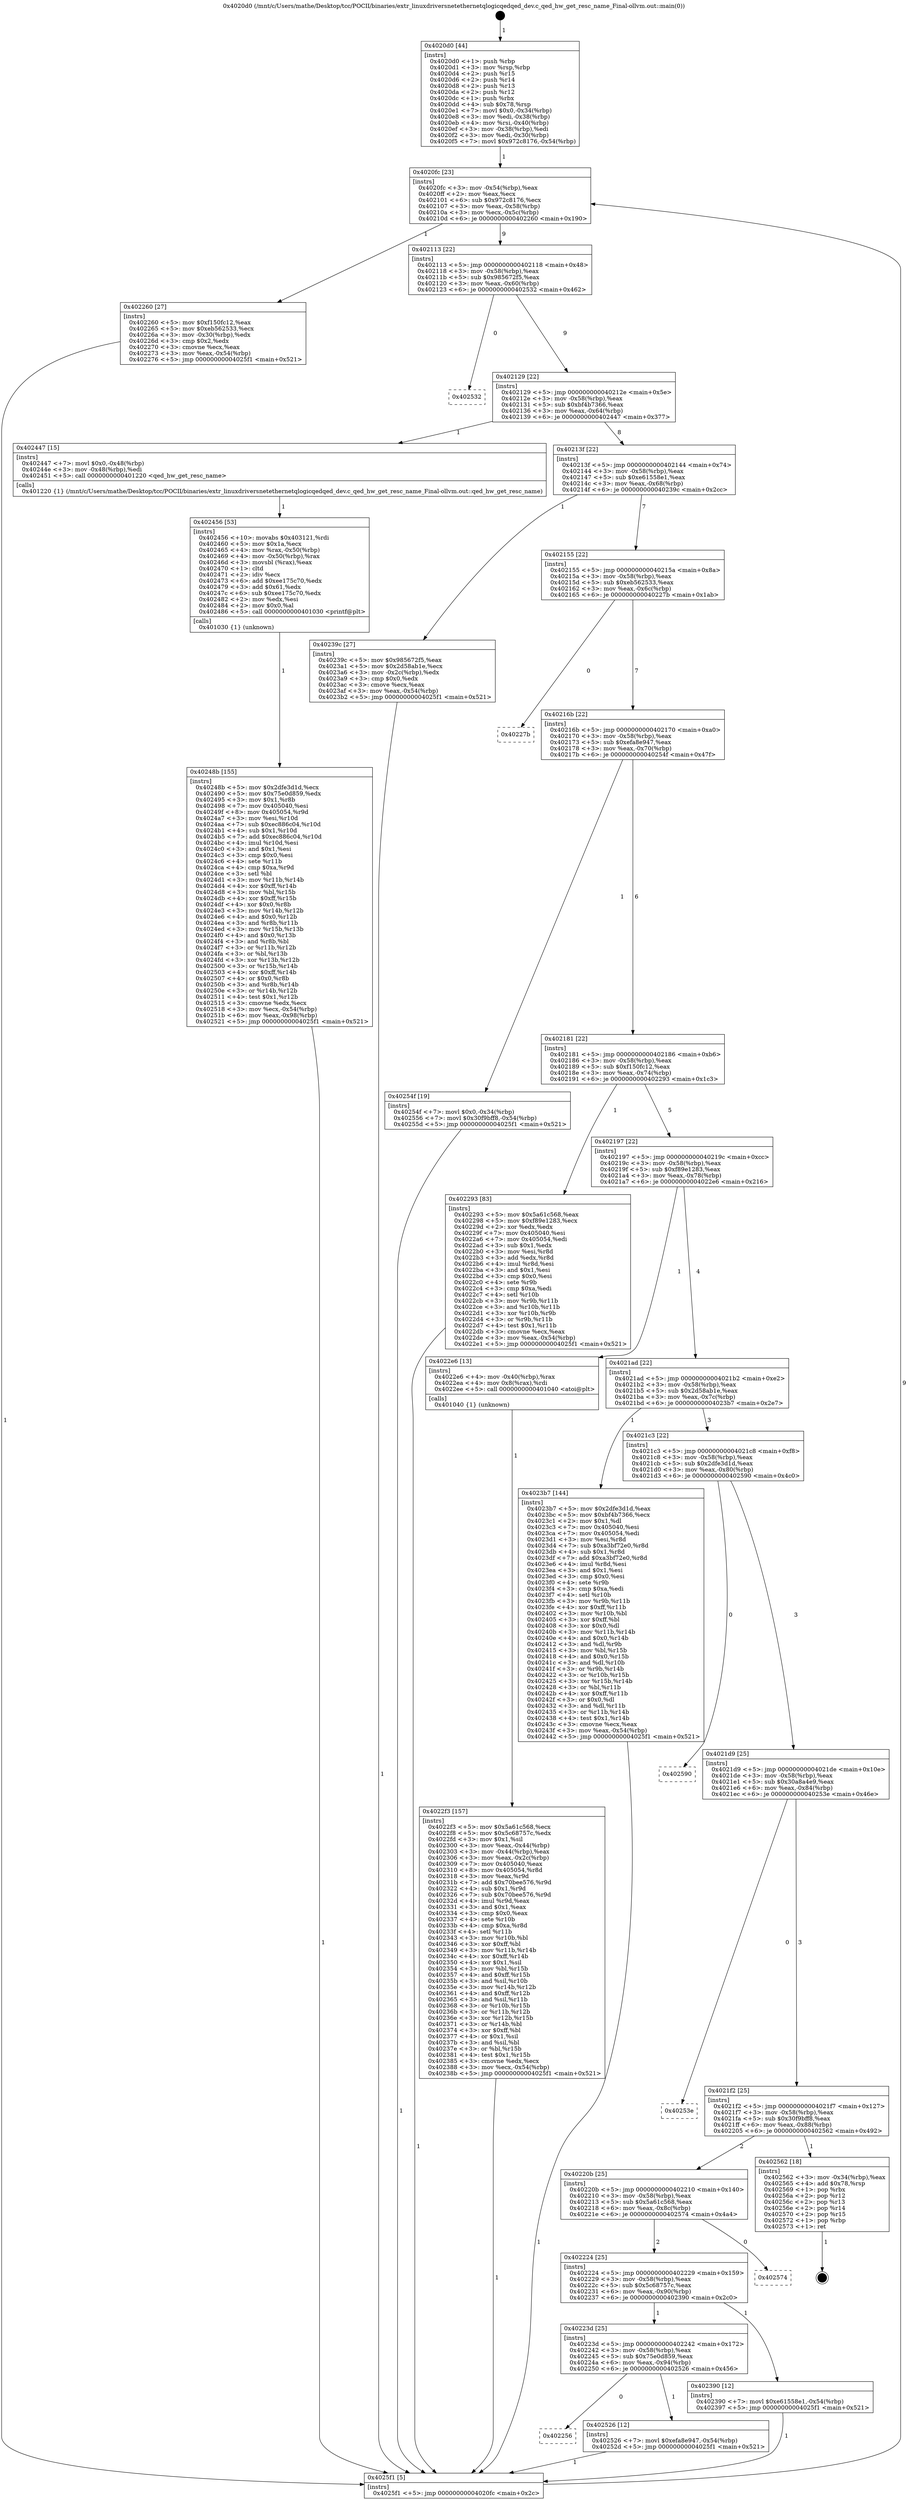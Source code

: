 digraph "0x4020d0" {
  label = "0x4020d0 (/mnt/c/Users/mathe/Desktop/tcc/POCII/binaries/extr_linuxdriversnetethernetqlogicqedqed_dev.c_qed_hw_get_resc_name_Final-ollvm.out::main(0))"
  labelloc = "t"
  node[shape=record]

  Entry [label="",width=0.3,height=0.3,shape=circle,fillcolor=black,style=filled]
  "0x4020fc" [label="{
     0x4020fc [23]\l
     | [instrs]\l
     &nbsp;&nbsp;0x4020fc \<+3\>: mov -0x54(%rbp),%eax\l
     &nbsp;&nbsp;0x4020ff \<+2\>: mov %eax,%ecx\l
     &nbsp;&nbsp;0x402101 \<+6\>: sub $0x972c8176,%ecx\l
     &nbsp;&nbsp;0x402107 \<+3\>: mov %eax,-0x58(%rbp)\l
     &nbsp;&nbsp;0x40210a \<+3\>: mov %ecx,-0x5c(%rbp)\l
     &nbsp;&nbsp;0x40210d \<+6\>: je 0000000000402260 \<main+0x190\>\l
  }"]
  "0x402260" [label="{
     0x402260 [27]\l
     | [instrs]\l
     &nbsp;&nbsp;0x402260 \<+5\>: mov $0xf150fc12,%eax\l
     &nbsp;&nbsp;0x402265 \<+5\>: mov $0xeb562533,%ecx\l
     &nbsp;&nbsp;0x40226a \<+3\>: mov -0x30(%rbp),%edx\l
     &nbsp;&nbsp;0x40226d \<+3\>: cmp $0x2,%edx\l
     &nbsp;&nbsp;0x402270 \<+3\>: cmovne %ecx,%eax\l
     &nbsp;&nbsp;0x402273 \<+3\>: mov %eax,-0x54(%rbp)\l
     &nbsp;&nbsp;0x402276 \<+5\>: jmp 00000000004025f1 \<main+0x521\>\l
  }"]
  "0x402113" [label="{
     0x402113 [22]\l
     | [instrs]\l
     &nbsp;&nbsp;0x402113 \<+5\>: jmp 0000000000402118 \<main+0x48\>\l
     &nbsp;&nbsp;0x402118 \<+3\>: mov -0x58(%rbp),%eax\l
     &nbsp;&nbsp;0x40211b \<+5\>: sub $0x985672f5,%eax\l
     &nbsp;&nbsp;0x402120 \<+3\>: mov %eax,-0x60(%rbp)\l
     &nbsp;&nbsp;0x402123 \<+6\>: je 0000000000402532 \<main+0x462\>\l
  }"]
  "0x4025f1" [label="{
     0x4025f1 [5]\l
     | [instrs]\l
     &nbsp;&nbsp;0x4025f1 \<+5\>: jmp 00000000004020fc \<main+0x2c\>\l
  }"]
  "0x4020d0" [label="{
     0x4020d0 [44]\l
     | [instrs]\l
     &nbsp;&nbsp;0x4020d0 \<+1\>: push %rbp\l
     &nbsp;&nbsp;0x4020d1 \<+3\>: mov %rsp,%rbp\l
     &nbsp;&nbsp;0x4020d4 \<+2\>: push %r15\l
     &nbsp;&nbsp;0x4020d6 \<+2\>: push %r14\l
     &nbsp;&nbsp;0x4020d8 \<+2\>: push %r13\l
     &nbsp;&nbsp;0x4020da \<+2\>: push %r12\l
     &nbsp;&nbsp;0x4020dc \<+1\>: push %rbx\l
     &nbsp;&nbsp;0x4020dd \<+4\>: sub $0x78,%rsp\l
     &nbsp;&nbsp;0x4020e1 \<+7\>: movl $0x0,-0x34(%rbp)\l
     &nbsp;&nbsp;0x4020e8 \<+3\>: mov %edi,-0x38(%rbp)\l
     &nbsp;&nbsp;0x4020eb \<+4\>: mov %rsi,-0x40(%rbp)\l
     &nbsp;&nbsp;0x4020ef \<+3\>: mov -0x38(%rbp),%edi\l
     &nbsp;&nbsp;0x4020f2 \<+3\>: mov %edi,-0x30(%rbp)\l
     &nbsp;&nbsp;0x4020f5 \<+7\>: movl $0x972c8176,-0x54(%rbp)\l
  }"]
  Exit [label="",width=0.3,height=0.3,shape=circle,fillcolor=black,style=filled,peripheries=2]
  "0x402532" [label="{
     0x402532\l
  }", style=dashed]
  "0x402129" [label="{
     0x402129 [22]\l
     | [instrs]\l
     &nbsp;&nbsp;0x402129 \<+5\>: jmp 000000000040212e \<main+0x5e\>\l
     &nbsp;&nbsp;0x40212e \<+3\>: mov -0x58(%rbp),%eax\l
     &nbsp;&nbsp;0x402131 \<+5\>: sub $0xbf4b7366,%eax\l
     &nbsp;&nbsp;0x402136 \<+3\>: mov %eax,-0x64(%rbp)\l
     &nbsp;&nbsp;0x402139 \<+6\>: je 0000000000402447 \<main+0x377\>\l
  }"]
  "0x402256" [label="{
     0x402256\l
  }", style=dashed]
  "0x402447" [label="{
     0x402447 [15]\l
     | [instrs]\l
     &nbsp;&nbsp;0x402447 \<+7\>: movl $0x0,-0x48(%rbp)\l
     &nbsp;&nbsp;0x40244e \<+3\>: mov -0x48(%rbp),%edi\l
     &nbsp;&nbsp;0x402451 \<+5\>: call 0000000000401220 \<qed_hw_get_resc_name\>\l
     | [calls]\l
     &nbsp;&nbsp;0x401220 \{1\} (/mnt/c/Users/mathe/Desktop/tcc/POCII/binaries/extr_linuxdriversnetethernetqlogicqedqed_dev.c_qed_hw_get_resc_name_Final-ollvm.out::qed_hw_get_resc_name)\l
  }"]
  "0x40213f" [label="{
     0x40213f [22]\l
     | [instrs]\l
     &nbsp;&nbsp;0x40213f \<+5\>: jmp 0000000000402144 \<main+0x74\>\l
     &nbsp;&nbsp;0x402144 \<+3\>: mov -0x58(%rbp),%eax\l
     &nbsp;&nbsp;0x402147 \<+5\>: sub $0xe61558e1,%eax\l
     &nbsp;&nbsp;0x40214c \<+3\>: mov %eax,-0x68(%rbp)\l
     &nbsp;&nbsp;0x40214f \<+6\>: je 000000000040239c \<main+0x2cc\>\l
  }"]
  "0x402526" [label="{
     0x402526 [12]\l
     | [instrs]\l
     &nbsp;&nbsp;0x402526 \<+7\>: movl $0xefa8e947,-0x54(%rbp)\l
     &nbsp;&nbsp;0x40252d \<+5\>: jmp 00000000004025f1 \<main+0x521\>\l
  }"]
  "0x40239c" [label="{
     0x40239c [27]\l
     | [instrs]\l
     &nbsp;&nbsp;0x40239c \<+5\>: mov $0x985672f5,%eax\l
     &nbsp;&nbsp;0x4023a1 \<+5\>: mov $0x2d58ab1e,%ecx\l
     &nbsp;&nbsp;0x4023a6 \<+3\>: mov -0x2c(%rbp),%edx\l
     &nbsp;&nbsp;0x4023a9 \<+3\>: cmp $0x0,%edx\l
     &nbsp;&nbsp;0x4023ac \<+3\>: cmove %ecx,%eax\l
     &nbsp;&nbsp;0x4023af \<+3\>: mov %eax,-0x54(%rbp)\l
     &nbsp;&nbsp;0x4023b2 \<+5\>: jmp 00000000004025f1 \<main+0x521\>\l
  }"]
  "0x402155" [label="{
     0x402155 [22]\l
     | [instrs]\l
     &nbsp;&nbsp;0x402155 \<+5\>: jmp 000000000040215a \<main+0x8a\>\l
     &nbsp;&nbsp;0x40215a \<+3\>: mov -0x58(%rbp),%eax\l
     &nbsp;&nbsp;0x40215d \<+5\>: sub $0xeb562533,%eax\l
     &nbsp;&nbsp;0x402162 \<+3\>: mov %eax,-0x6c(%rbp)\l
     &nbsp;&nbsp;0x402165 \<+6\>: je 000000000040227b \<main+0x1ab\>\l
  }"]
  "0x40248b" [label="{
     0x40248b [155]\l
     | [instrs]\l
     &nbsp;&nbsp;0x40248b \<+5\>: mov $0x2dfe3d1d,%ecx\l
     &nbsp;&nbsp;0x402490 \<+5\>: mov $0x75e0d859,%edx\l
     &nbsp;&nbsp;0x402495 \<+3\>: mov $0x1,%r8b\l
     &nbsp;&nbsp;0x402498 \<+7\>: mov 0x405040,%esi\l
     &nbsp;&nbsp;0x40249f \<+8\>: mov 0x405054,%r9d\l
     &nbsp;&nbsp;0x4024a7 \<+3\>: mov %esi,%r10d\l
     &nbsp;&nbsp;0x4024aa \<+7\>: sub $0xec886c04,%r10d\l
     &nbsp;&nbsp;0x4024b1 \<+4\>: sub $0x1,%r10d\l
     &nbsp;&nbsp;0x4024b5 \<+7\>: add $0xec886c04,%r10d\l
     &nbsp;&nbsp;0x4024bc \<+4\>: imul %r10d,%esi\l
     &nbsp;&nbsp;0x4024c0 \<+3\>: and $0x1,%esi\l
     &nbsp;&nbsp;0x4024c3 \<+3\>: cmp $0x0,%esi\l
     &nbsp;&nbsp;0x4024c6 \<+4\>: sete %r11b\l
     &nbsp;&nbsp;0x4024ca \<+4\>: cmp $0xa,%r9d\l
     &nbsp;&nbsp;0x4024ce \<+3\>: setl %bl\l
     &nbsp;&nbsp;0x4024d1 \<+3\>: mov %r11b,%r14b\l
     &nbsp;&nbsp;0x4024d4 \<+4\>: xor $0xff,%r14b\l
     &nbsp;&nbsp;0x4024d8 \<+3\>: mov %bl,%r15b\l
     &nbsp;&nbsp;0x4024db \<+4\>: xor $0xff,%r15b\l
     &nbsp;&nbsp;0x4024df \<+4\>: xor $0x0,%r8b\l
     &nbsp;&nbsp;0x4024e3 \<+3\>: mov %r14b,%r12b\l
     &nbsp;&nbsp;0x4024e6 \<+4\>: and $0x0,%r12b\l
     &nbsp;&nbsp;0x4024ea \<+3\>: and %r8b,%r11b\l
     &nbsp;&nbsp;0x4024ed \<+3\>: mov %r15b,%r13b\l
     &nbsp;&nbsp;0x4024f0 \<+4\>: and $0x0,%r13b\l
     &nbsp;&nbsp;0x4024f4 \<+3\>: and %r8b,%bl\l
     &nbsp;&nbsp;0x4024f7 \<+3\>: or %r11b,%r12b\l
     &nbsp;&nbsp;0x4024fa \<+3\>: or %bl,%r13b\l
     &nbsp;&nbsp;0x4024fd \<+3\>: xor %r13b,%r12b\l
     &nbsp;&nbsp;0x402500 \<+3\>: or %r15b,%r14b\l
     &nbsp;&nbsp;0x402503 \<+4\>: xor $0xff,%r14b\l
     &nbsp;&nbsp;0x402507 \<+4\>: or $0x0,%r8b\l
     &nbsp;&nbsp;0x40250b \<+3\>: and %r8b,%r14b\l
     &nbsp;&nbsp;0x40250e \<+3\>: or %r14b,%r12b\l
     &nbsp;&nbsp;0x402511 \<+4\>: test $0x1,%r12b\l
     &nbsp;&nbsp;0x402515 \<+3\>: cmovne %edx,%ecx\l
     &nbsp;&nbsp;0x402518 \<+3\>: mov %ecx,-0x54(%rbp)\l
     &nbsp;&nbsp;0x40251b \<+6\>: mov %eax,-0x98(%rbp)\l
     &nbsp;&nbsp;0x402521 \<+5\>: jmp 00000000004025f1 \<main+0x521\>\l
  }"]
  "0x40227b" [label="{
     0x40227b\l
  }", style=dashed]
  "0x40216b" [label="{
     0x40216b [22]\l
     | [instrs]\l
     &nbsp;&nbsp;0x40216b \<+5\>: jmp 0000000000402170 \<main+0xa0\>\l
     &nbsp;&nbsp;0x402170 \<+3\>: mov -0x58(%rbp),%eax\l
     &nbsp;&nbsp;0x402173 \<+5\>: sub $0xefa8e947,%eax\l
     &nbsp;&nbsp;0x402178 \<+3\>: mov %eax,-0x70(%rbp)\l
     &nbsp;&nbsp;0x40217b \<+6\>: je 000000000040254f \<main+0x47f\>\l
  }"]
  "0x402456" [label="{
     0x402456 [53]\l
     | [instrs]\l
     &nbsp;&nbsp;0x402456 \<+10\>: movabs $0x403121,%rdi\l
     &nbsp;&nbsp;0x402460 \<+5\>: mov $0x1a,%ecx\l
     &nbsp;&nbsp;0x402465 \<+4\>: mov %rax,-0x50(%rbp)\l
     &nbsp;&nbsp;0x402469 \<+4\>: mov -0x50(%rbp),%rax\l
     &nbsp;&nbsp;0x40246d \<+3\>: movsbl (%rax),%eax\l
     &nbsp;&nbsp;0x402470 \<+1\>: cltd\l
     &nbsp;&nbsp;0x402471 \<+2\>: idiv %ecx\l
     &nbsp;&nbsp;0x402473 \<+6\>: add $0xee175c70,%edx\l
     &nbsp;&nbsp;0x402479 \<+3\>: add $0x61,%edx\l
     &nbsp;&nbsp;0x40247c \<+6\>: sub $0xee175c70,%edx\l
     &nbsp;&nbsp;0x402482 \<+2\>: mov %edx,%esi\l
     &nbsp;&nbsp;0x402484 \<+2\>: mov $0x0,%al\l
     &nbsp;&nbsp;0x402486 \<+5\>: call 0000000000401030 \<printf@plt\>\l
     | [calls]\l
     &nbsp;&nbsp;0x401030 \{1\} (unknown)\l
  }"]
  "0x40254f" [label="{
     0x40254f [19]\l
     | [instrs]\l
     &nbsp;&nbsp;0x40254f \<+7\>: movl $0x0,-0x34(%rbp)\l
     &nbsp;&nbsp;0x402556 \<+7\>: movl $0x30f9bff8,-0x54(%rbp)\l
     &nbsp;&nbsp;0x40255d \<+5\>: jmp 00000000004025f1 \<main+0x521\>\l
  }"]
  "0x402181" [label="{
     0x402181 [22]\l
     | [instrs]\l
     &nbsp;&nbsp;0x402181 \<+5\>: jmp 0000000000402186 \<main+0xb6\>\l
     &nbsp;&nbsp;0x402186 \<+3\>: mov -0x58(%rbp),%eax\l
     &nbsp;&nbsp;0x402189 \<+5\>: sub $0xf150fc12,%eax\l
     &nbsp;&nbsp;0x40218e \<+3\>: mov %eax,-0x74(%rbp)\l
     &nbsp;&nbsp;0x402191 \<+6\>: je 0000000000402293 \<main+0x1c3\>\l
  }"]
  "0x40223d" [label="{
     0x40223d [25]\l
     | [instrs]\l
     &nbsp;&nbsp;0x40223d \<+5\>: jmp 0000000000402242 \<main+0x172\>\l
     &nbsp;&nbsp;0x402242 \<+3\>: mov -0x58(%rbp),%eax\l
     &nbsp;&nbsp;0x402245 \<+5\>: sub $0x75e0d859,%eax\l
     &nbsp;&nbsp;0x40224a \<+6\>: mov %eax,-0x94(%rbp)\l
     &nbsp;&nbsp;0x402250 \<+6\>: je 0000000000402526 \<main+0x456\>\l
  }"]
  "0x402293" [label="{
     0x402293 [83]\l
     | [instrs]\l
     &nbsp;&nbsp;0x402293 \<+5\>: mov $0x5a61c568,%eax\l
     &nbsp;&nbsp;0x402298 \<+5\>: mov $0xf89e1283,%ecx\l
     &nbsp;&nbsp;0x40229d \<+2\>: xor %edx,%edx\l
     &nbsp;&nbsp;0x40229f \<+7\>: mov 0x405040,%esi\l
     &nbsp;&nbsp;0x4022a6 \<+7\>: mov 0x405054,%edi\l
     &nbsp;&nbsp;0x4022ad \<+3\>: sub $0x1,%edx\l
     &nbsp;&nbsp;0x4022b0 \<+3\>: mov %esi,%r8d\l
     &nbsp;&nbsp;0x4022b3 \<+3\>: add %edx,%r8d\l
     &nbsp;&nbsp;0x4022b6 \<+4\>: imul %r8d,%esi\l
     &nbsp;&nbsp;0x4022ba \<+3\>: and $0x1,%esi\l
     &nbsp;&nbsp;0x4022bd \<+3\>: cmp $0x0,%esi\l
     &nbsp;&nbsp;0x4022c0 \<+4\>: sete %r9b\l
     &nbsp;&nbsp;0x4022c4 \<+3\>: cmp $0xa,%edi\l
     &nbsp;&nbsp;0x4022c7 \<+4\>: setl %r10b\l
     &nbsp;&nbsp;0x4022cb \<+3\>: mov %r9b,%r11b\l
     &nbsp;&nbsp;0x4022ce \<+3\>: and %r10b,%r11b\l
     &nbsp;&nbsp;0x4022d1 \<+3\>: xor %r10b,%r9b\l
     &nbsp;&nbsp;0x4022d4 \<+3\>: or %r9b,%r11b\l
     &nbsp;&nbsp;0x4022d7 \<+4\>: test $0x1,%r11b\l
     &nbsp;&nbsp;0x4022db \<+3\>: cmovne %ecx,%eax\l
     &nbsp;&nbsp;0x4022de \<+3\>: mov %eax,-0x54(%rbp)\l
     &nbsp;&nbsp;0x4022e1 \<+5\>: jmp 00000000004025f1 \<main+0x521\>\l
  }"]
  "0x402197" [label="{
     0x402197 [22]\l
     | [instrs]\l
     &nbsp;&nbsp;0x402197 \<+5\>: jmp 000000000040219c \<main+0xcc\>\l
     &nbsp;&nbsp;0x40219c \<+3\>: mov -0x58(%rbp),%eax\l
     &nbsp;&nbsp;0x40219f \<+5\>: sub $0xf89e1283,%eax\l
     &nbsp;&nbsp;0x4021a4 \<+3\>: mov %eax,-0x78(%rbp)\l
     &nbsp;&nbsp;0x4021a7 \<+6\>: je 00000000004022e6 \<main+0x216\>\l
  }"]
  "0x402390" [label="{
     0x402390 [12]\l
     | [instrs]\l
     &nbsp;&nbsp;0x402390 \<+7\>: movl $0xe61558e1,-0x54(%rbp)\l
     &nbsp;&nbsp;0x402397 \<+5\>: jmp 00000000004025f1 \<main+0x521\>\l
  }"]
  "0x4022e6" [label="{
     0x4022e6 [13]\l
     | [instrs]\l
     &nbsp;&nbsp;0x4022e6 \<+4\>: mov -0x40(%rbp),%rax\l
     &nbsp;&nbsp;0x4022ea \<+4\>: mov 0x8(%rax),%rdi\l
     &nbsp;&nbsp;0x4022ee \<+5\>: call 0000000000401040 \<atoi@plt\>\l
     | [calls]\l
     &nbsp;&nbsp;0x401040 \{1\} (unknown)\l
  }"]
  "0x4021ad" [label="{
     0x4021ad [22]\l
     | [instrs]\l
     &nbsp;&nbsp;0x4021ad \<+5\>: jmp 00000000004021b2 \<main+0xe2\>\l
     &nbsp;&nbsp;0x4021b2 \<+3\>: mov -0x58(%rbp),%eax\l
     &nbsp;&nbsp;0x4021b5 \<+5\>: sub $0x2d58ab1e,%eax\l
     &nbsp;&nbsp;0x4021ba \<+3\>: mov %eax,-0x7c(%rbp)\l
     &nbsp;&nbsp;0x4021bd \<+6\>: je 00000000004023b7 \<main+0x2e7\>\l
  }"]
  "0x4022f3" [label="{
     0x4022f3 [157]\l
     | [instrs]\l
     &nbsp;&nbsp;0x4022f3 \<+5\>: mov $0x5a61c568,%ecx\l
     &nbsp;&nbsp;0x4022f8 \<+5\>: mov $0x5c68757c,%edx\l
     &nbsp;&nbsp;0x4022fd \<+3\>: mov $0x1,%sil\l
     &nbsp;&nbsp;0x402300 \<+3\>: mov %eax,-0x44(%rbp)\l
     &nbsp;&nbsp;0x402303 \<+3\>: mov -0x44(%rbp),%eax\l
     &nbsp;&nbsp;0x402306 \<+3\>: mov %eax,-0x2c(%rbp)\l
     &nbsp;&nbsp;0x402309 \<+7\>: mov 0x405040,%eax\l
     &nbsp;&nbsp;0x402310 \<+8\>: mov 0x405054,%r8d\l
     &nbsp;&nbsp;0x402318 \<+3\>: mov %eax,%r9d\l
     &nbsp;&nbsp;0x40231b \<+7\>: add $0x70bee576,%r9d\l
     &nbsp;&nbsp;0x402322 \<+4\>: sub $0x1,%r9d\l
     &nbsp;&nbsp;0x402326 \<+7\>: sub $0x70bee576,%r9d\l
     &nbsp;&nbsp;0x40232d \<+4\>: imul %r9d,%eax\l
     &nbsp;&nbsp;0x402331 \<+3\>: and $0x1,%eax\l
     &nbsp;&nbsp;0x402334 \<+3\>: cmp $0x0,%eax\l
     &nbsp;&nbsp;0x402337 \<+4\>: sete %r10b\l
     &nbsp;&nbsp;0x40233b \<+4\>: cmp $0xa,%r8d\l
     &nbsp;&nbsp;0x40233f \<+4\>: setl %r11b\l
     &nbsp;&nbsp;0x402343 \<+3\>: mov %r10b,%bl\l
     &nbsp;&nbsp;0x402346 \<+3\>: xor $0xff,%bl\l
     &nbsp;&nbsp;0x402349 \<+3\>: mov %r11b,%r14b\l
     &nbsp;&nbsp;0x40234c \<+4\>: xor $0xff,%r14b\l
     &nbsp;&nbsp;0x402350 \<+4\>: xor $0x1,%sil\l
     &nbsp;&nbsp;0x402354 \<+3\>: mov %bl,%r15b\l
     &nbsp;&nbsp;0x402357 \<+4\>: and $0xff,%r15b\l
     &nbsp;&nbsp;0x40235b \<+3\>: and %sil,%r10b\l
     &nbsp;&nbsp;0x40235e \<+3\>: mov %r14b,%r12b\l
     &nbsp;&nbsp;0x402361 \<+4\>: and $0xff,%r12b\l
     &nbsp;&nbsp;0x402365 \<+3\>: and %sil,%r11b\l
     &nbsp;&nbsp;0x402368 \<+3\>: or %r10b,%r15b\l
     &nbsp;&nbsp;0x40236b \<+3\>: or %r11b,%r12b\l
     &nbsp;&nbsp;0x40236e \<+3\>: xor %r12b,%r15b\l
     &nbsp;&nbsp;0x402371 \<+3\>: or %r14b,%bl\l
     &nbsp;&nbsp;0x402374 \<+3\>: xor $0xff,%bl\l
     &nbsp;&nbsp;0x402377 \<+4\>: or $0x1,%sil\l
     &nbsp;&nbsp;0x40237b \<+3\>: and %sil,%bl\l
     &nbsp;&nbsp;0x40237e \<+3\>: or %bl,%r15b\l
     &nbsp;&nbsp;0x402381 \<+4\>: test $0x1,%r15b\l
     &nbsp;&nbsp;0x402385 \<+3\>: cmovne %edx,%ecx\l
     &nbsp;&nbsp;0x402388 \<+3\>: mov %ecx,-0x54(%rbp)\l
     &nbsp;&nbsp;0x40238b \<+5\>: jmp 00000000004025f1 \<main+0x521\>\l
  }"]
  "0x402224" [label="{
     0x402224 [25]\l
     | [instrs]\l
     &nbsp;&nbsp;0x402224 \<+5\>: jmp 0000000000402229 \<main+0x159\>\l
     &nbsp;&nbsp;0x402229 \<+3\>: mov -0x58(%rbp),%eax\l
     &nbsp;&nbsp;0x40222c \<+5\>: sub $0x5c68757c,%eax\l
     &nbsp;&nbsp;0x402231 \<+6\>: mov %eax,-0x90(%rbp)\l
     &nbsp;&nbsp;0x402237 \<+6\>: je 0000000000402390 \<main+0x2c0\>\l
  }"]
  "0x4023b7" [label="{
     0x4023b7 [144]\l
     | [instrs]\l
     &nbsp;&nbsp;0x4023b7 \<+5\>: mov $0x2dfe3d1d,%eax\l
     &nbsp;&nbsp;0x4023bc \<+5\>: mov $0xbf4b7366,%ecx\l
     &nbsp;&nbsp;0x4023c1 \<+2\>: mov $0x1,%dl\l
     &nbsp;&nbsp;0x4023c3 \<+7\>: mov 0x405040,%esi\l
     &nbsp;&nbsp;0x4023ca \<+7\>: mov 0x405054,%edi\l
     &nbsp;&nbsp;0x4023d1 \<+3\>: mov %esi,%r8d\l
     &nbsp;&nbsp;0x4023d4 \<+7\>: sub $0xa3bf72e0,%r8d\l
     &nbsp;&nbsp;0x4023db \<+4\>: sub $0x1,%r8d\l
     &nbsp;&nbsp;0x4023df \<+7\>: add $0xa3bf72e0,%r8d\l
     &nbsp;&nbsp;0x4023e6 \<+4\>: imul %r8d,%esi\l
     &nbsp;&nbsp;0x4023ea \<+3\>: and $0x1,%esi\l
     &nbsp;&nbsp;0x4023ed \<+3\>: cmp $0x0,%esi\l
     &nbsp;&nbsp;0x4023f0 \<+4\>: sete %r9b\l
     &nbsp;&nbsp;0x4023f4 \<+3\>: cmp $0xa,%edi\l
     &nbsp;&nbsp;0x4023f7 \<+4\>: setl %r10b\l
     &nbsp;&nbsp;0x4023fb \<+3\>: mov %r9b,%r11b\l
     &nbsp;&nbsp;0x4023fe \<+4\>: xor $0xff,%r11b\l
     &nbsp;&nbsp;0x402402 \<+3\>: mov %r10b,%bl\l
     &nbsp;&nbsp;0x402405 \<+3\>: xor $0xff,%bl\l
     &nbsp;&nbsp;0x402408 \<+3\>: xor $0x0,%dl\l
     &nbsp;&nbsp;0x40240b \<+3\>: mov %r11b,%r14b\l
     &nbsp;&nbsp;0x40240e \<+4\>: and $0x0,%r14b\l
     &nbsp;&nbsp;0x402412 \<+3\>: and %dl,%r9b\l
     &nbsp;&nbsp;0x402415 \<+3\>: mov %bl,%r15b\l
     &nbsp;&nbsp;0x402418 \<+4\>: and $0x0,%r15b\l
     &nbsp;&nbsp;0x40241c \<+3\>: and %dl,%r10b\l
     &nbsp;&nbsp;0x40241f \<+3\>: or %r9b,%r14b\l
     &nbsp;&nbsp;0x402422 \<+3\>: or %r10b,%r15b\l
     &nbsp;&nbsp;0x402425 \<+3\>: xor %r15b,%r14b\l
     &nbsp;&nbsp;0x402428 \<+3\>: or %bl,%r11b\l
     &nbsp;&nbsp;0x40242b \<+4\>: xor $0xff,%r11b\l
     &nbsp;&nbsp;0x40242f \<+3\>: or $0x0,%dl\l
     &nbsp;&nbsp;0x402432 \<+3\>: and %dl,%r11b\l
     &nbsp;&nbsp;0x402435 \<+3\>: or %r11b,%r14b\l
     &nbsp;&nbsp;0x402438 \<+4\>: test $0x1,%r14b\l
     &nbsp;&nbsp;0x40243c \<+3\>: cmovne %ecx,%eax\l
     &nbsp;&nbsp;0x40243f \<+3\>: mov %eax,-0x54(%rbp)\l
     &nbsp;&nbsp;0x402442 \<+5\>: jmp 00000000004025f1 \<main+0x521\>\l
  }"]
  "0x4021c3" [label="{
     0x4021c3 [22]\l
     | [instrs]\l
     &nbsp;&nbsp;0x4021c3 \<+5\>: jmp 00000000004021c8 \<main+0xf8\>\l
     &nbsp;&nbsp;0x4021c8 \<+3\>: mov -0x58(%rbp),%eax\l
     &nbsp;&nbsp;0x4021cb \<+5\>: sub $0x2dfe3d1d,%eax\l
     &nbsp;&nbsp;0x4021d0 \<+3\>: mov %eax,-0x80(%rbp)\l
     &nbsp;&nbsp;0x4021d3 \<+6\>: je 0000000000402590 \<main+0x4c0\>\l
  }"]
  "0x402574" [label="{
     0x402574\l
  }", style=dashed]
  "0x402590" [label="{
     0x402590\l
  }", style=dashed]
  "0x4021d9" [label="{
     0x4021d9 [25]\l
     | [instrs]\l
     &nbsp;&nbsp;0x4021d9 \<+5\>: jmp 00000000004021de \<main+0x10e\>\l
     &nbsp;&nbsp;0x4021de \<+3\>: mov -0x58(%rbp),%eax\l
     &nbsp;&nbsp;0x4021e1 \<+5\>: sub $0x30a8a4e9,%eax\l
     &nbsp;&nbsp;0x4021e6 \<+6\>: mov %eax,-0x84(%rbp)\l
     &nbsp;&nbsp;0x4021ec \<+6\>: je 000000000040253e \<main+0x46e\>\l
  }"]
  "0x40220b" [label="{
     0x40220b [25]\l
     | [instrs]\l
     &nbsp;&nbsp;0x40220b \<+5\>: jmp 0000000000402210 \<main+0x140\>\l
     &nbsp;&nbsp;0x402210 \<+3\>: mov -0x58(%rbp),%eax\l
     &nbsp;&nbsp;0x402213 \<+5\>: sub $0x5a61c568,%eax\l
     &nbsp;&nbsp;0x402218 \<+6\>: mov %eax,-0x8c(%rbp)\l
     &nbsp;&nbsp;0x40221e \<+6\>: je 0000000000402574 \<main+0x4a4\>\l
  }"]
  "0x40253e" [label="{
     0x40253e\l
  }", style=dashed]
  "0x4021f2" [label="{
     0x4021f2 [25]\l
     | [instrs]\l
     &nbsp;&nbsp;0x4021f2 \<+5\>: jmp 00000000004021f7 \<main+0x127\>\l
     &nbsp;&nbsp;0x4021f7 \<+3\>: mov -0x58(%rbp),%eax\l
     &nbsp;&nbsp;0x4021fa \<+5\>: sub $0x30f9bff8,%eax\l
     &nbsp;&nbsp;0x4021ff \<+6\>: mov %eax,-0x88(%rbp)\l
     &nbsp;&nbsp;0x402205 \<+6\>: je 0000000000402562 \<main+0x492\>\l
  }"]
  "0x402562" [label="{
     0x402562 [18]\l
     | [instrs]\l
     &nbsp;&nbsp;0x402562 \<+3\>: mov -0x34(%rbp),%eax\l
     &nbsp;&nbsp;0x402565 \<+4\>: add $0x78,%rsp\l
     &nbsp;&nbsp;0x402569 \<+1\>: pop %rbx\l
     &nbsp;&nbsp;0x40256a \<+2\>: pop %r12\l
     &nbsp;&nbsp;0x40256c \<+2\>: pop %r13\l
     &nbsp;&nbsp;0x40256e \<+2\>: pop %r14\l
     &nbsp;&nbsp;0x402570 \<+2\>: pop %r15\l
     &nbsp;&nbsp;0x402572 \<+1\>: pop %rbp\l
     &nbsp;&nbsp;0x402573 \<+1\>: ret\l
  }"]
  Entry -> "0x4020d0" [label=" 1"]
  "0x4020fc" -> "0x402260" [label=" 1"]
  "0x4020fc" -> "0x402113" [label=" 9"]
  "0x402260" -> "0x4025f1" [label=" 1"]
  "0x4020d0" -> "0x4020fc" [label=" 1"]
  "0x4025f1" -> "0x4020fc" [label=" 9"]
  "0x402562" -> Exit [label=" 1"]
  "0x402113" -> "0x402532" [label=" 0"]
  "0x402113" -> "0x402129" [label=" 9"]
  "0x40254f" -> "0x4025f1" [label=" 1"]
  "0x402129" -> "0x402447" [label=" 1"]
  "0x402129" -> "0x40213f" [label=" 8"]
  "0x402526" -> "0x4025f1" [label=" 1"]
  "0x40213f" -> "0x40239c" [label=" 1"]
  "0x40213f" -> "0x402155" [label=" 7"]
  "0x40223d" -> "0x402256" [label=" 0"]
  "0x402155" -> "0x40227b" [label=" 0"]
  "0x402155" -> "0x40216b" [label=" 7"]
  "0x40223d" -> "0x402526" [label=" 1"]
  "0x40216b" -> "0x40254f" [label=" 1"]
  "0x40216b" -> "0x402181" [label=" 6"]
  "0x40248b" -> "0x4025f1" [label=" 1"]
  "0x402181" -> "0x402293" [label=" 1"]
  "0x402181" -> "0x402197" [label=" 5"]
  "0x402293" -> "0x4025f1" [label=" 1"]
  "0x402456" -> "0x40248b" [label=" 1"]
  "0x402197" -> "0x4022e6" [label=" 1"]
  "0x402197" -> "0x4021ad" [label=" 4"]
  "0x4022e6" -> "0x4022f3" [label=" 1"]
  "0x4022f3" -> "0x4025f1" [label=" 1"]
  "0x402447" -> "0x402456" [label=" 1"]
  "0x4021ad" -> "0x4023b7" [label=" 1"]
  "0x4021ad" -> "0x4021c3" [label=" 3"]
  "0x40239c" -> "0x4025f1" [label=" 1"]
  "0x4021c3" -> "0x402590" [label=" 0"]
  "0x4021c3" -> "0x4021d9" [label=" 3"]
  "0x402390" -> "0x4025f1" [label=" 1"]
  "0x4021d9" -> "0x40253e" [label=" 0"]
  "0x4021d9" -> "0x4021f2" [label=" 3"]
  "0x402224" -> "0x402390" [label=" 1"]
  "0x4021f2" -> "0x402562" [label=" 1"]
  "0x4021f2" -> "0x40220b" [label=" 2"]
  "0x402224" -> "0x40223d" [label=" 1"]
  "0x40220b" -> "0x402574" [label=" 0"]
  "0x40220b" -> "0x402224" [label=" 2"]
  "0x4023b7" -> "0x4025f1" [label=" 1"]
}
